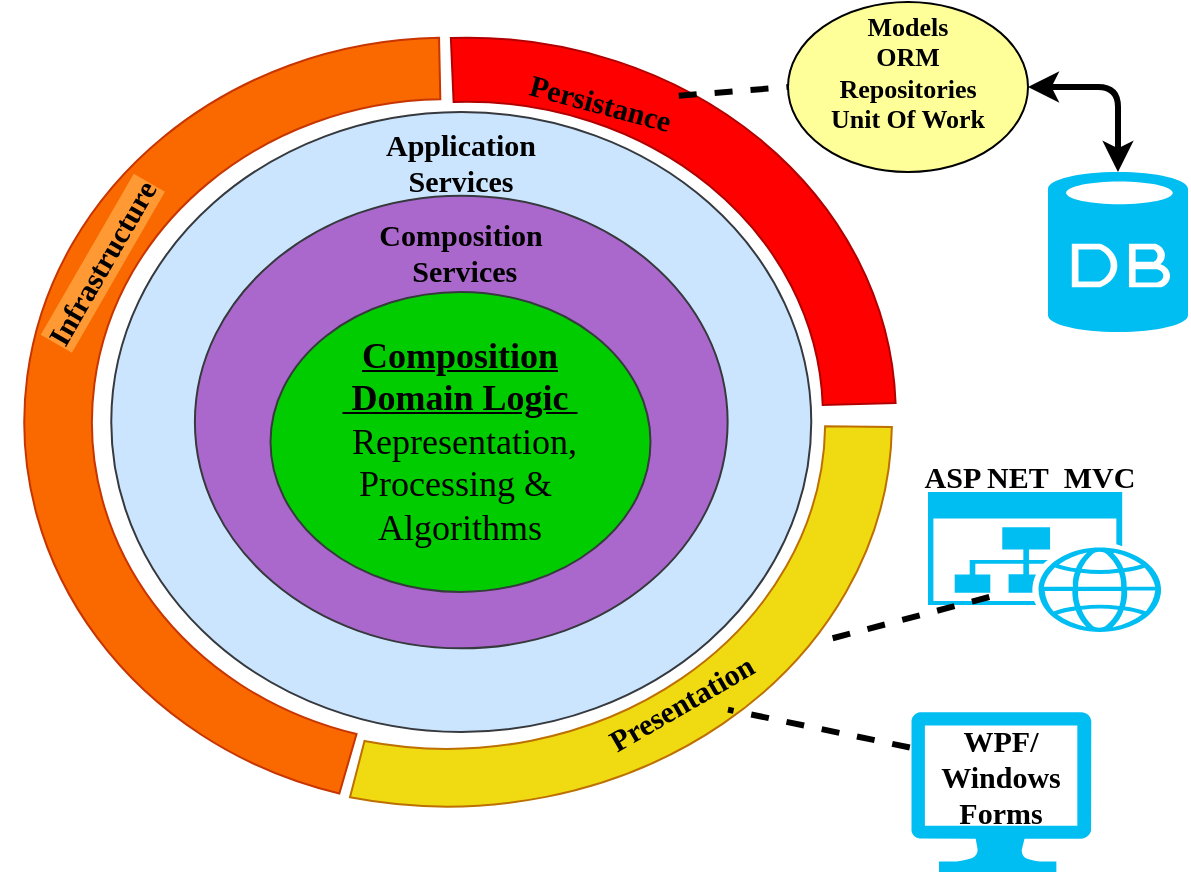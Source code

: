 <mxfile version="13.5.7" type="device"><diagram id="1ydFtoS2EHpt8Fj9rSUg" name="Page-1"><mxGraphModel dx="1019" dy="554" grid="1" gridSize="10" guides="1" tooltips="1" connect="1" arrows="1" fold="1" page="1" pageScale="1" pageWidth="827" pageHeight="1169" background="#ffffff" math="0" shadow="0"><root><mxCell id="0"/><mxCell id="1" parent="0"/><mxCell id="yQ1Qw4vViUYpQipCj4wX-23" value="" style="verticalLabelPosition=bottom;verticalAlign=top;html=1;shape=mxgraph.basic.partConcEllipse;startAngle=0.041;endAngle=0.497;arcWidth=0.16;rounded=1;shadow=0;glass=0;labelBackgroundColor=none;strokeColor=#C73500;fontColor=#ffffff;fillColor=#fa6800;direction=west;" vertex="1" parent="1"><mxGeometry x="158.14" y="72.9" width="422.74" height="384.2" as="geometry"/></mxCell><mxCell id="yQ1Qw4vViUYpQipCj4wX-7" value="" style="verticalLabelPosition=bottom;verticalAlign=top;html=1;shape=mxgraph.basic.donut;dx=51.36;strokeColor=#AF45ED;fontColor=#095C86;fillColor=#AB68CC;" vertex="1" parent="1"><mxGeometry x="241.25" y="150" width="270" height="230" as="geometry"/></mxCell><mxCell id="yQ1Qw4vViUYpQipCj4wX-9" value="&lt;p style=&quot;font-size: 15px&quot;&gt;&lt;b&gt;&lt;font color=&quot;#000000&quot; face=&quot;Georgia&quot; style=&quot;font-size: 15px&quot;&gt;&lt;font style=&quot;font-size: 15px&quot;&gt;Composition&lt;br&gt;&lt;/font&gt;&lt;/font&gt;&lt;font color=&quot;#000000&quot; face=&quot;Georgia&quot; style=&quot;font-size: 15px&quot;&gt;&amp;nbsp;Services&lt;/font&gt;&lt;/b&gt;&lt;/p&gt;" style="text;html=1;align=center;verticalAlign=middle;resizable=0;points=[];autosize=1;rounded=1;arcSize=50;fontColor=#095C86;glass=0;shadow=0;" vertex="1" parent="1"><mxGeometry x="321.25" y="150" width="110" height="60" as="geometry"/></mxCell><mxCell id="yQ1Qw4vViUYpQipCj4wX-12" value="&lt;font face=&quot;Georgia&quot;&gt;&lt;b style=&quot;font-size: 18px&quot;&gt;&lt;u&gt;Composition&lt;br&gt;&amp;nbsp;Domain Logic&amp;nbsp;&lt;/u&gt;&lt;br&gt;&amp;nbsp;&lt;/b&gt;&lt;span style=&quot;font-size: 18px&quot;&gt;Representation,&lt;br&gt;Processing &amp;amp;&amp;nbsp;&lt;br&gt;Algorithms&lt;/span&gt;&lt;/font&gt;" style="ellipse;whiteSpace=wrap;html=1;rounded=1;shadow=0;glass=0;strokeColor=#36393d;fillColor=#00CC00;" vertex="1" parent="1"><mxGeometry x="281.25" y="200" width="190" height="150" as="geometry"/></mxCell><mxCell id="yQ1Qw4vViUYpQipCj4wX-13" value="" style="verticalLabelPosition=bottom;verticalAlign=top;shape=mxgraph.basic.donut;dx=41.82;strokeColor=#36393d;fillColor=#cce5ff;whiteSpace=wrap;html=1;labelBackgroundColor=none;labelBorderColor=none;" vertex="1" parent="1"><mxGeometry x="201.63" y="110" width="350" height="310" as="geometry"/></mxCell><mxCell id="yQ1Qw4vViUYpQipCj4wX-16" value="&lt;div&gt;&lt;b&gt;&lt;font style=&quot;font-size: 15px&quot; face=&quot;Georgia&quot; color=&quot;#000000&quot;&gt;Application Services&lt;/font&gt;&lt;/b&gt;&lt;/div&gt;" style="text;html=1;strokeColor=none;fillColor=none;align=center;verticalAlign=middle;whiteSpace=wrap;rounded=0;shadow=0;glass=0;labelBackgroundColor=none;fontColor=#095C86;" vertex="1" parent="1"><mxGeometry x="340" y="120" width="73.25" height="30" as="geometry"/></mxCell><mxCell id="yQ1Qw4vViUYpQipCj4wX-19" value="" style="verticalLabelPosition=bottom;verticalAlign=top;html=1;shape=mxgraph.basic.partConcEllipse;startAngle=0.252;endAngle=0.535;arcWidth=0.15;rounded=1;shadow=0;glass=0;labelBackgroundColor=none;strokeColor=#BD7000;fontColor=#ffffff;fillColor=#F0DA11;" vertex="1" parent="1"><mxGeometry x="147.08" y="72.9" width="444.86" height="384.37" as="geometry"/></mxCell><mxCell id="yQ1Qw4vViUYpQipCj4wX-20" value="&lt;div&gt;&lt;b&gt;&lt;font style=&quot;font-size: 15px&quot; face=&quot;Georgia&quot; color=&quot;#000000&quot;&gt;Presentation&lt;/font&gt;&lt;/b&gt;&lt;/div&gt;" style="text;html=1;strokeColor=none;fillColor=none;align=center;verticalAlign=middle;whiteSpace=wrap;rounded=0;shadow=0;glass=0;labelBackgroundColor=none;fontColor=#095C86;rotation=-30;" vertex="1" parent="1"><mxGeometry x="450" y="390" width="73.25" height="30" as="geometry"/></mxCell><mxCell id="yQ1Qw4vViUYpQipCj4wX-21" value="" style="verticalLabelPosition=bottom;verticalAlign=top;html=1;shape=mxgraph.basic.partConcEllipse;startAngle=0.994;endAngle=0.245;arcWidth=0.17;rounded=1;shadow=0;glass=0;labelBackgroundColor=none;strokeColor=#B20000;fontColor=#ffffff;fillColor=#FF0000;" vertex="1" parent="1"><mxGeometry x="165.14" y="72.82" width="428.75" height="377.18" as="geometry"/></mxCell><mxCell id="yQ1Qw4vViUYpQipCj4wX-22" value="&lt;div&gt;&lt;b&gt;&lt;font style=&quot;font-size: 15px&quot; face=&quot;Georgia&quot; color=&quot;#000000&quot;&gt;Persistance&lt;/font&gt;&lt;/b&gt;&lt;/div&gt;" style="text;html=1;strokeColor=none;fillColor=none;align=center;verticalAlign=middle;whiteSpace=wrap;rounded=0;shadow=0;glass=0;labelBackgroundColor=none;fontColor=#095C86;rotation=15;" vertex="1" parent="1"><mxGeometry x="410" y="90" width="73.25" height="30" as="geometry"/></mxCell><mxCell id="yQ1Qw4vViUYpQipCj4wX-24" value="&lt;div&gt;&lt;b&gt;&lt;font style=&quot;font-size: 15px&quot; face=&quot;Georgia&quot; color=&quot;#000000&quot;&gt;Infra&lt;/font&gt;&lt;/b&gt;&lt;b&gt;&lt;font style=&quot;font-size: 15px&quot; face=&quot;Georgia&quot; color=&quot;#000000&quot;&gt;structure&lt;/font&gt;&lt;/b&gt;&lt;/div&gt;" style="text;html=1;strokeColor=none;fillColor=none;align=center;verticalAlign=middle;whiteSpace=wrap;rounded=0;shadow=0;glass=0;labelBackgroundColor=#FF9933;fontColor=#095C86;rotation=-60;" vertex="1" parent="1"><mxGeometry x="160" y="170" width="73.25" height="30" as="geometry"/></mxCell><mxCell id="yQ1Qw4vViUYpQipCj4wX-25" value="" style="verticalLabelPosition=bottom;html=1;verticalAlign=top;align=center;strokeColor=none;fillColor=#00BEF2;shape=mxgraph.azure.database;rounded=0;shadow=0;glass=0;labelBackgroundColor=#FF9933;fontColor=#095C86;" vertex="1" parent="1"><mxGeometry x="670" y="140" width="70" height="80" as="geometry"/></mxCell><mxCell id="yQ1Qw4vViUYpQipCj4wX-28" value="" style="endArrow=none;dashed=1;html=1;fillColor=#F694C1;strokeWidth=3;labelBackgroundColor=#000000;entryX=0;entryY=0.5;entryDx=0;entryDy=0;" edge="1" parent="1" source="yQ1Qw4vViUYpQipCj4wX-22" target="yQ1Qw4vViUYpQipCj4wX-29"><mxGeometry width="50" height="50" relative="1" as="geometry"><mxPoint x="370" y="190" as="sourcePoint"/><mxPoint x="530" y="80" as="targetPoint"/></mxGeometry></mxCell><mxCell id="yQ1Qw4vViUYpQipCj4wX-32" style="edgeStyle=orthogonalEdgeStyle;rounded=1;orthogonalLoop=1;jettySize=auto;html=1;exitX=1;exitY=0.5;exitDx=0;exitDy=0;entryX=0.5;entryY=0;entryDx=0;entryDy=0;entryPerimeter=0;labelBackgroundColor=#000000;strokeColor=#000000;strokeWidth=3;fillColor=#F694C1;fontColor=#000000;startArrow=classic;startFill=1;" edge="1" parent="1" source="yQ1Qw4vViUYpQipCj4wX-29" target="yQ1Qw4vViUYpQipCj4wX-25"><mxGeometry relative="1" as="geometry"/></mxCell><mxCell id="yQ1Qw4vViUYpQipCj4wX-29" value="&lt;font style=&quot;font-size: 13px&quot; face=&quot;Georgia&quot;&gt;&lt;b&gt;&lt;span style=&quot;color: rgb(0 , 0 , 0) ; font-style: normal ; letter-spacing: normal ; text-align: center ; text-indent: 0px ; text-transform: none ; word-spacing: 0px ; display: inline ; float: none&quot;&gt;Models&lt;br&gt;&lt;/span&gt;&lt;/b&gt;&lt;b&gt;ORM&lt;/b&gt;&lt;/font&gt;&lt;b style=&quot;font-size: 13px&quot;&gt;&lt;font style=&quot;font-size: 13px&quot; face=&quot;Georgia&quot;&gt;&lt;span style=&quot;color: rgb(0 , 0 , 0) ; font-style: normal ; letter-spacing: normal ; text-align: center ; text-indent: 0px ; text-transform: none ; word-spacing: 0px ; display: inline ; float: none&quot;&gt;&lt;br&gt;&lt;/span&gt;Repositories&lt;br&gt;Unit Of Work&lt;br&gt;&lt;/font&gt;&lt;br&gt;&lt;/b&gt;" style="ellipse;whiteSpace=wrap;html=1;rounded=0;shadow=0;glass=0;labelBackgroundColor=none;fillColor=#FFFF99;" vertex="1" parent="1"><mxGeometry x="540" y="55" width="120" height="85" as="geometry"/></mxCell><mxCell id="yQ1Qw4vViUYpQipCj4wX-37" value="" style="verticalLabelPosition=bottom;html=1;verticalAlign=top;align=center;strokeColor=none;fillColor=#00BEF2;shape=mxgraph.azure.computer;pointerEvents=1;rounded=0;shadow=0;glass=0;labelBackgroundColor=none;fontSize=3;fontColor=#000000;" vertex="1" parent="1"><mxGeometry x="601.63" y="410" width="90" height="80" as="geometry"/></mxCell><mxCell id="yQ1Qw4vViUYpQipCj4wX-38" value="&lt;div&gt;&lt;br&gt;&lt;/div&gt;&lt;div&gt;&lt;font color=&quot;#000000&quot; face=&quot;Georgia&quot;&gt;&lt;span style=&quot;font-size: 15px&quot;&gt;&lt;b&gt;WPF/&lt;/b&gt;&lt;/span&gt;&lt;/font&gt;&lt;/div&gt;&lt;div&gt;&lt;font color=&quot;#000000&quot; face=&quot;Georgia&quot;&gt;&lt;span style=&quot;font-size: 15px&quot;&gt;&lt;b&gt;Windows Forms&lt;/b&gt;&lt;/span&gt;&lt;/font&gt;&lt;/div&gt;" style="text;html=1;strokeColor=none;fillColor=none;align=center;verticalAlign=middle;whiteSpace=wrap;rounded=0;shadow=0;glass=0;labelBackgroundColor=none;fontColor=#095C86;" vertex="1" parent="1"><mxGeometry x="610.01" y="420" width="73.25" height="30" as="geometry"/></mxCell><mxCell id="yQ1Qw4vViUYpQipCj4wX-39" value="" style="verticalLabelPosition=bottom;html=1;verticalAlign=top;align=center;strokeColor=none;fillColor=#00BEF2;shape=mxgraph.azure.website_generic;pointerEvents=1;rounded=0;shadow=0;glass=0;labelBackgroundColor=none;fontSize=3;fontColor=#000000;" vertex="1" parent="1"><mxGeometry x="610" y="300" width="118.37" height="70" as="geometry"/></mxCell><mxCell id="yQ1Qw4vViUYpQipCj4wX-40" value="&lt;div&gt;&lt;br&gt;&lt;/div&gt;&lt;div&gt;&lt;font color=&quot;#000000&quot; face=&quot;Georgia&quot;&gt;&lt;span style=&quot;font-size: 15px&quot;&gt;&lt;b&gt;ASP NET&amp;nbsp;&amp;nbsp;&lt;/b&gt;&lt;/span&gt;&lt;/font&gt;&lt;b style=&quot;font-size: 15px ; color: rgb(0 , 0 , 0) ; font-family: &amp;#34;georgia&amp;#34;&quot;&gt;MVC&lt;/b&gt;&lt;/div&gt;" style="text;html=1;strokeColor=none;fillColor=none;align=center;verticalAlign=middle;whiteSpace=wrap;rounded=0;shadow=0;glass=0;labelBackgroundColor=none;fontColor=#095C86;" vertex="1" parent="1"><mxGeometry x="601.63" y="270" width="118.37" height="30" as="geometry"/></mxCell><mxCell id="yQ1Qw4vViUYpQipCj4wX-46" value="" style="endArrow=none;dashed=1;html=1;fillColor=#F694C1;strokeWidth=3;labelBackgroundColor=#000000;entryX=0.914;entryY=0.787;entryDx=0;entryDy=0;exitX=0.259;exitY=0.75;exitDx=0;exitDy=0;exitPerimeter=0;entryPerimeter=0;" edge="1" parent="1" source="yQ1Qw4vViUYpQipCj4wX-39" target="yQ1Qw4vViUYpQipCj4wX-19"><mxGeometry width="50" height="50" relative="1" as="geometry"><mxPoint x="490.728" y="108.609" as="sourcePoint"/><mxPoint x="550" y="97.5" as="targetPoint"/></mxGeometry></mxCell><mxCell id="yQ1Qw4vViUYpQipCj4wX-49" value="" style="endArrow=none;dashed=1;html=1;fillColor=#F694C1;strokeWidth=3;labelBackgroundColor=#000000;entryX=0.75;entryY=1;entryDx=0;entryDy=0;exitX=-0.008;exitY=0.222;exitDx=0;exitDy=0;exitPerimeter=0;" edge="1" parent="1" source="yQ1Qw4vViUYpQipCj4wX-37" target="yQ1Qw4vViUYpQipCj4wX-20"><mxGeometry width="50" height="50" relative="1" as="geometry"><mxPoint x="642.888" y="365" as="sourcePoint"/><mxPoint x="560.158" y="378.129" as="targetPoint"/></mxGeometry></mxCell></root></mxGraphModel></diagram></mxfile>